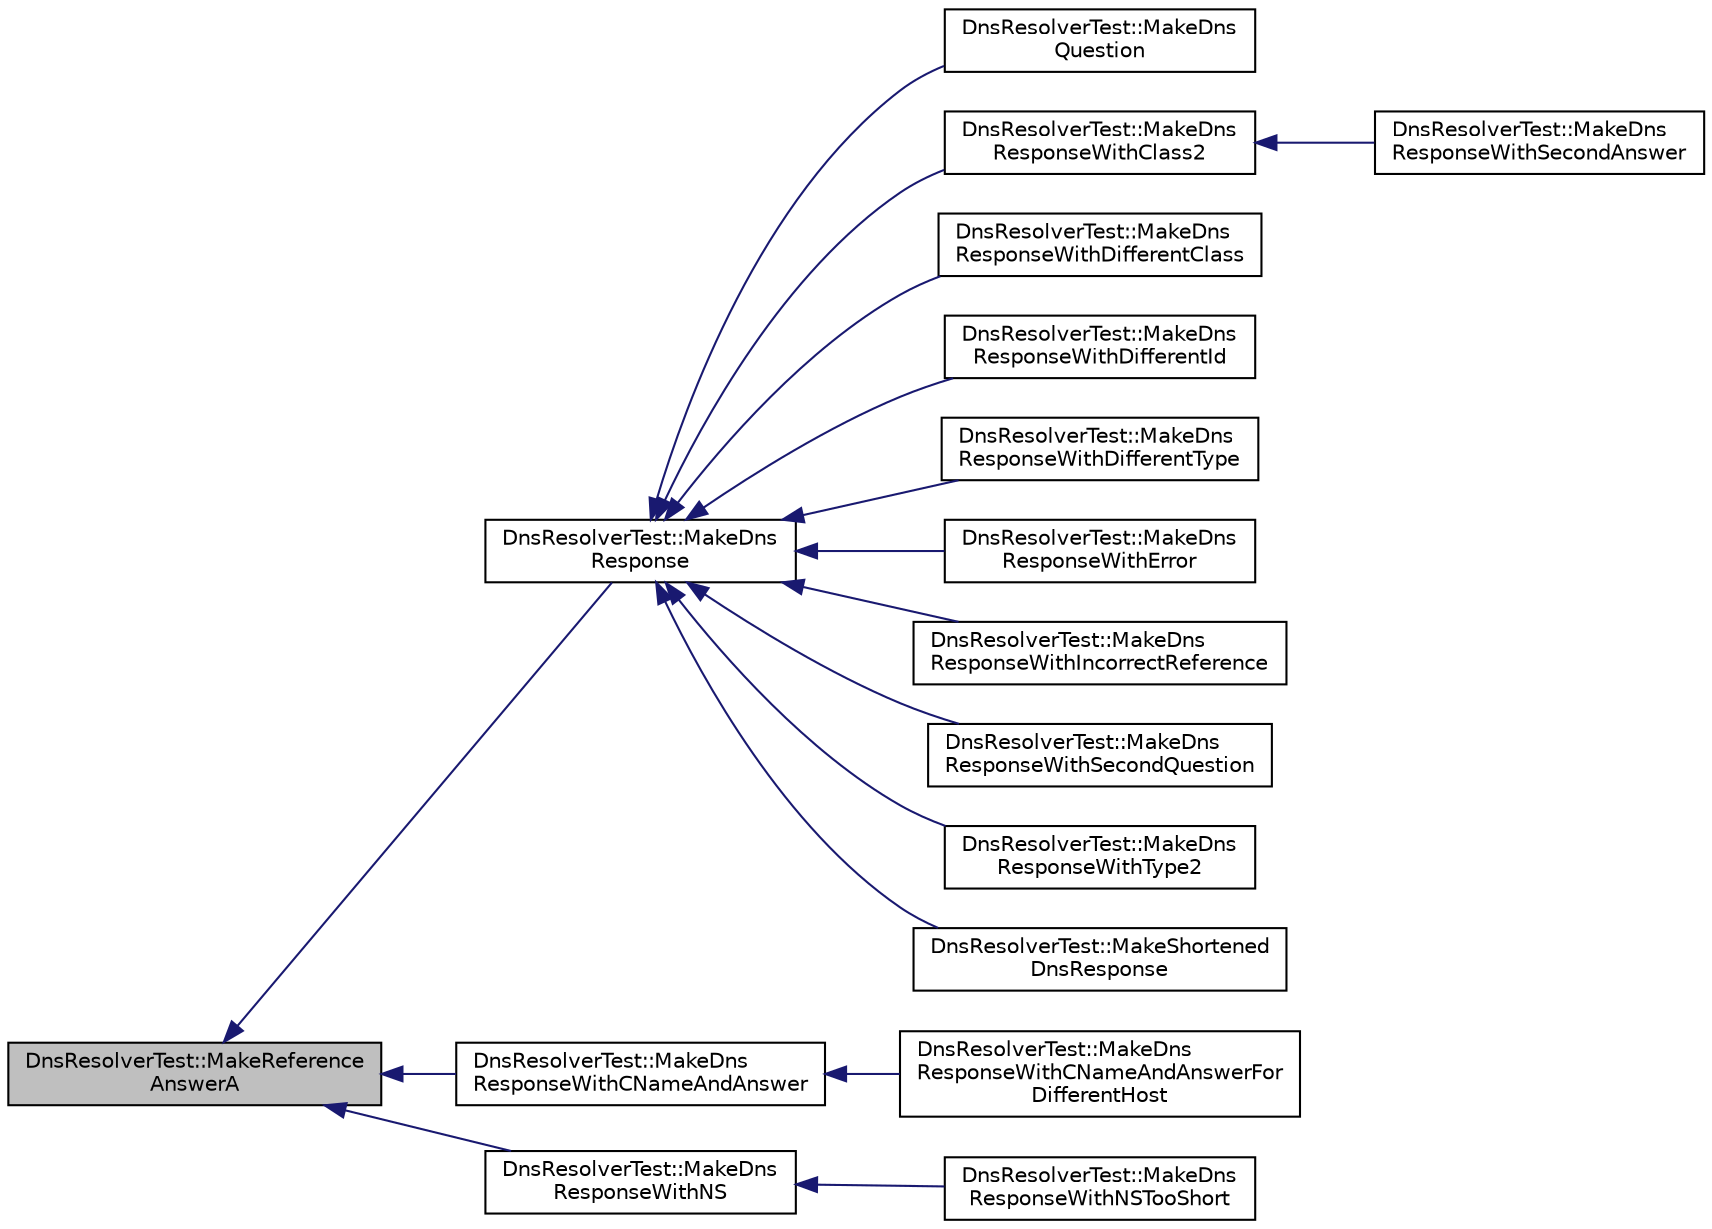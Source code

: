 digraph "DnsResolverTest::MakeReferenceAnswerA"
{
 // INTERACTIVE_SVG=YES
  edge [fontname="Helvetica",fontsize="10",labelfontname="Helvetica",labelfontsize="10"];
  node [fontname="Helvetica",fontsize="10",shape=record];
  rankdir="LR";
  Node736 [label="DnsResolverTest::MakeReference\lAnswerA",height=0.2,width=0.4,color="black", fillcolor="grey75", style="filled", fontcolor="black"];
  Node736 -> Node737 [dir="back",color="midnightblue",fontsize="10",style="solid",fontname="Helvetica"];
  Node737 [label="DnsResolverTest::MakeDns\lResponse",height=0.2,width=0.4,color="black", fillcolor="white", style="filled",URL="$dd/d31/class_dns_resolver_test.html#a3464206c73c71f573c83ed7d2f315590"];
  Node737 -> Node738 [dir="back",color="midnightblue",fontsize="10",style="solid",fontname="Helvetica"];
  Node738 [label="DnsResolverTest::MakeDns\lQuestion",height=0.2,width=0.4,color="black", fillcolor="white", style="filled",URL="$dd/d31/class_dns_resolver_test.html#a82a4da40710d02032a29f891c3cd9532"];
  Node737 -> Node739 [dir="back",color="midnightblue",fontsize="10",style="solid",fontname="Helvetica"];
  Node739 [label="DnsResolverTest::MakeDns\lResponseWithClass2",height=0.2,width=0.4,color="black", fillcolor="white", style="filled",URL="$dd/d31/class_dns_resolver_test.html#a41342b31a9b5616f8e92a6b4759610a8"];
  Node739 -> Node740 [dir="back",color="midnightblue",fontsize="10",style="solid",fontname="Helvetica"];
  Node740 [label="DnsResolverTest::MakeDns\lResponseWithSecondAnswer",height=0.2,width=0.4,color="black", fillcolor="white", style="filled",URL="$dd/d31/class_dns_resolver_test.html#a0f8722d76c373c21941fecc5b174b943"];
  Node737 -> Node741 [dir="back",color="midnightblue",fontsize="10",style="solid",fontname="Helvetica"];
  Node741 [label="DnsResolverTest::MakeDns\lResponseWithDifferentClass",height=0.2,width=0.4,color="black", fillcolor="white", style="filled",URL="$dd/d31/class_dns_resolver_test.html#a4412b75835c120494b9aa34d8ed103f5"];
  Node737 -> Node742 [dir="back",color="midnightblue",fontsize="10",style="solid",fontname="Helvetica"];
  Node742 [label="DnsResolverTest::MakeDns\lResponseWithDifferentId",height=0.2,width=0.4,color="black", fillcolor="white", style="filled",URL="$dd/d31/class_dns_resolver_test.html#aeb1e74975692c05294577081a99051ec"];
  Node737 -> Node743 [dir="back",color="midnightblue",fontsize="10",style="solid",fontname="Helvetica"];
  Node743 [label="DnsResolverTest::MakeDns\lResponseWithDifferentType",height=0.2,width=0.4,color="black", fillcolor="white", style="filled",URL="$dd/d31/class_dns_resolver_test.html#aa1ca9c2ce7975cc7c33cddeba1c51f9e"];
  Node737 -> Node744 [dir="back",color="midnightblue",fontsize="10",style="solid",fontname="Helvetica"];
  Node744 [label="DnsResolverTest::MakeDns\lResponseWithError",height=0.2,width=0.4,color="black", fillcolor="white", style="filled",URL="$dd/d31/class_dns_resolver_test.html#a5ccb2a3b2f2964bba4145c2ccb854504"];
  Node737 -> Node745 [dir="back",color="midnightblue",fontsize="10",style="solid",fontname="Helvetica"];
  Node745 [label="DnsResolverTest::MakeDns\lResponseWithIncorrectReference",height=0.2,width=0.4,color="black", fillcolor="white", style="filled",URL="$dd/d31/class_dns_resolver_test.html#a61dd084e2fdd76a3982566450fec526a"];
  Node737 -> Node746 [dir="back",color="midnightblue",fontsize="10",style="solid",fontname="Helvetica"];
  Node746 [label="DnsResolverTest::MakeDns\lResponseWithSecondQuestion",height=0.2,width=0.4,color="black", fillcolor="white", style="filled",URL="$dd/d31/class_dns_resolver_test.html#a691e68449513a3b5d87662af28de34d4"];
  Node737 -> Node747 [dir="back",color="midnightblue",fontsize="10",style="solid",fontname="Helvetica"];
  Node747 [label="DnsResolverTest::MakeDns\lResponseWithType2",height=0.2,width=0.4,color="black", fillcolor="white", style="filled",URL="$dd/d31/class_dns_resolver_test.html#ab8e71a9830e1f7c121f5ce21918ebee5"];
  Node737 -> Node748 [dir="back",color="midnightblue",fontsize="10",style="solid",fontname="Helvetica"];
  Node748 [label="DnsResolverTest::MakeShortened\lDnsResponse",height=0.2,width=0.4,color="black", fillcolor="white", style="filled",URL="$dd/d31/class_dns_resolver_test.html#a2317d5e8f296ba62f39fb3225a8057e8"];
  Node736 -> Node749 [dir="back",color="midnightblue",fontsize="10",style="solid",fontname="Helvetica"];
  Node749 [label="DnsResolverTest::MakeDns\lResponseWithCNameAndAnswer",height=0.2,width=0.4,color="black", fillcolor="white", style="filled",URL="$dd/d31/class_dns_resolver_test.html#ac7d6d6185bd0c30b8ffe81a69d6a6c32"];
  Node749 -> Node750 [dir="back",color="midnightblue",fontsize="10",style="solid",fontname="Helvetica"];
  Node750 [label="DnsResolverTest::MakeDns\lResponseWithCNameAndAnswerFor\lDifferentHost",height=0.2,width=0.4,color="black", fillcolor="white", style="filled",URL="$dd/d31/class_dns_resolver_test.html#a83399f4e5aee2baac47b0933b3873257"];
  Node736 -> Node751 [dir="back",color="midnightblue",fontsize="10",style="solid",fontname="Helvetica"];
  Node751 [label="DnsResolverTest::MakeDns\lResponseWithNS",height=0.2,width=0.4,color="black", fillcolor="white", style="filled",URL="$dd/d31/class_dns_resolver_test.html#a3dac554da860c5098f25a027143eeb46"];
  Node751 -> Node752 [dir="back",color="midnightblue",fontsize="10",style="solid",fontname="Helvetica"];
  Node752 [label="DnsResolverTest::MakeDns\lResponseWithNSTooShort",height=0.2,width=0.4,color="black", fillcolor="white", style="filled",URL="$dd/d31/class_dns_resolver_test.html#a6d9d6b0ce30f898a271ebd87c4723909"];
}
